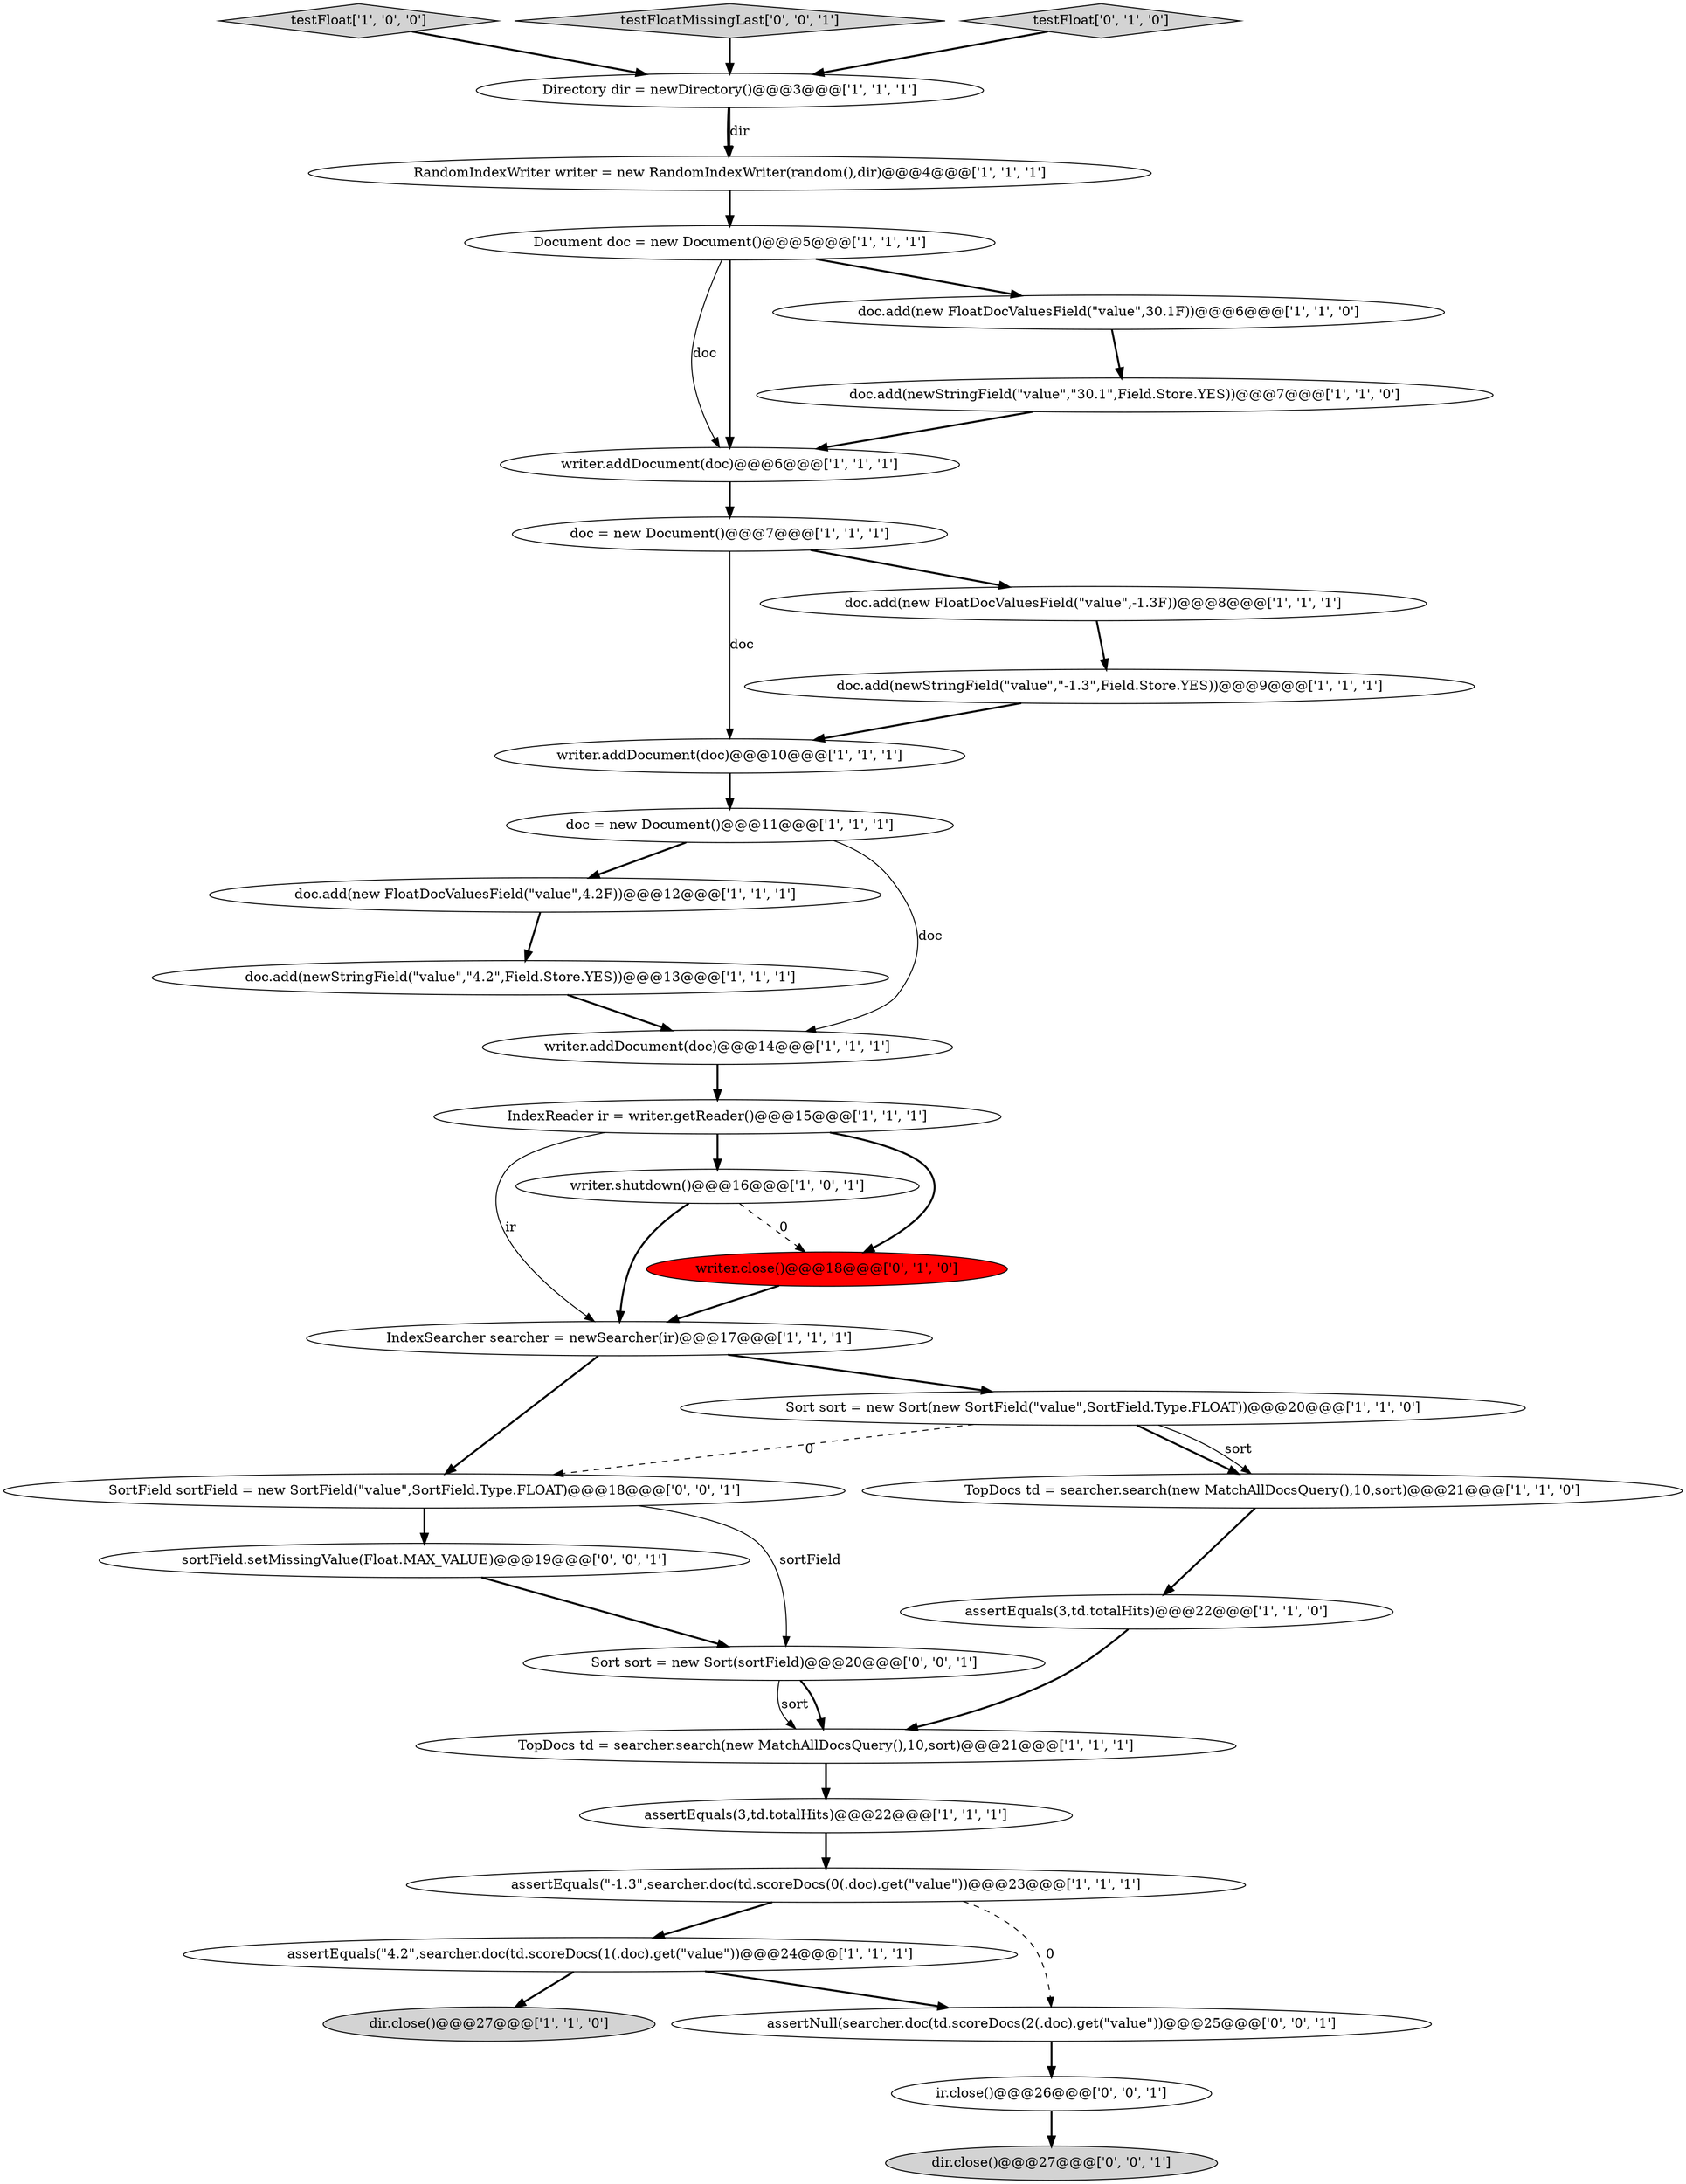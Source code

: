 digraph {
13 [style = filled, label = "writer.addDocument(doc)@@@6@@@['1', '1', '1']", fillcolor = white, shape = ellipse image = "AAA0AAABBB1BBB"];
21 [style = filled, label = "doc = new Document()@@@7@@@['1', '1', '1']", fillcolor = white, shape = ellipse image = "AAA0AAABBB1BBB"];
23 [style = filled, label = "doc.add(new FloatDocValuesField(\"value\",4.2F))@@@12@@@['1', '1', '1']", fillcolor = white, shape = ellipse image = "AAA0AAABBB1BBB"];
30 [style = filled, label = "SortField sortField = new SortField(\"value\",SortField.Type.FLOAT)@@@18@@@['0', '0', '1']", fillcolor = white, shape = ellipse image = "AAA0AAABBB3BBB"];
7 [style = filled, label = "doc.add(newStringField(\"value\",\"-1.3\",Field.Store.YES))@@@9@@@['1', '1', '1']", fillcolor = white, shape = ellipse image = "AAA0AAABBB1BBB"];
31 [style = filled, label = "ir.close()@@@26@@@['0', '0', '1']", fillcolor = white, shape = ellipse image = "AAA0AAABBB3BBB"];
20 [style = filled, label = "testFloat['1', '0', '0']", fillcolor = lightgray, shape = diamond image = "AAA0AAABBB1BBB"];
11 [style = filled, label = "writer.addDocument(doc)@@@10@@@['1', '1', '1']", fillcolor = white, shape = ellipse image = "AAA0AAABBB1BBB"];
32 [style = filled, label = "testFloatMissingLast['0', '0', '1']", fillcolor = lightgray, shape = diamond image = "AAA0AAABBB3BBB"];
5 [style = filled, label = "TopDocs td = searcher.search(new MatchAllDocsQuery(),10,sort)@@@21@@@['1', '1', '1']", fillcolor = white, shape = ellipse image = "AAA0AAABBB1BBB"];
24 [style = filled, label = "doc.add(new FloatDocValuesField(\"value\",30.1F))@@@6@@@['1', '1', '0']", fillcolor = white, shape = ellipse image = "AAA0AAABBB1BBB"];
33 [style = filled, label = "sortField.setMissingValue(Float.MAX_VALUE)@@@19@@@['0', '0', '1']", fillcolor = white, shape = ellipse image = "AAA0AAABBB3BBB"];
9 [style = filled, label = "writer.shutdown()@@@16@@@['1', '0', '1']", fillcolor = white, shape = ellipse image = "AAA0AAABBB1BBB"];
18 [style = filled, label = "assertEquals(\"4.2\",searcher.doc(td.scoreDocs(1(.doc).get(\"value\"))@@@24@@@['1', '1', '1']", fillcolor = white, shape = ellipse image = "AAA0AAABBB1BBB"];
25 [style = filled, label = "assertEquals(\"-1.3\",searcher.doc(td.scoreDocs(0(.doc).get(\"value\"))@@@23@@@['1', '1', '1']", fillcolor = white, shape = ellipse image = "AAA0AAABBB1BBB"];
34 [style = filled, label = "dir.close()@@@27@@@['0', '0', '1']", fillcolor = lightgray, shape = ellipse image = "AAA0AAABBB3BBB"];
16 [style = filled, label = "RandomIndexWriter writer = new RandomIndexWriter(random(),dir)@@@4@@@['1', '1', '1']", fillcolor = white, shape = ellipse image = "AAA0AAABBB1BBB"];
27 [style = filled, label = "testFloat['0', '1', '0']", fillcolor = lightgray, shape = diamond image = "AAA0AAABBB2BBB"];
22 [style = filled, label = "doc.add(newStringField(\"value\",\"30.1\",Field.Store.YES))@@@7@@@['1', '1', '0']", fillcolor = white, shape = ellipse image = "AAA0AAABBB1BBB"];
10 [style = filled, label = "assertEquals(3,td.totalHits)@@@22@@@['1', '1', '1']", fillcolor = white, shape = ellipse image = "AAA0AAABBB1BBB"];
1 [style = filled, label = "Sort sort = new Sort(new SortField(\"value\",SortField.Type.FLOAT))@@@20@@@['1', '1', '0']", fillcolor = white, shape = ellipse image = "AAA0AAABBB1BBB"];
0 [style = filled, label = "Directory dir = newDirectory()@@@3@@@['1', '1', '1']", fillcolor = white, shape = ellipse image = "AAA0AAABBB1BBB"];
6 [style = filled, label = "Document doc = new Document()@@@5@@@['1', '1', '1']", fillcolor = white, shape = ellipse image = "AAA0AAABBB1BBB"];
29 [style = filled, label = "Sort sort = new Sort(sortField)@@@20@@@['0', '0', '1']", fillcolor = white, shape = ellipse image = "AAA0AAABBB3BBB"];
2 [style = filled, label = "doc.add(newStringField(\"value\",\"4.2\",Field.Store.YES))@@@13@@@['1', '1', '1']", fillcolor = white, shape = ellipse image = "AAA0AAABBB1BBB"];
12 [style = filled, label = "doc = new Document()@@@11@@@['1', '1', '1']", fillcolor = white, shape = ellipse image = "AAA0AAABBB1BBB"];
17 [style = filled, label = "IndexSearcher searcher = newSearcher(ir)@@@17@@@['1', '1', '1']", fillcolor = white, shape = ellipse image = "AAA0AAABBB1BBB"];
26 [style = filled, label = "writer.close()@@@18@@@['0', '1', '0']", fillcolor = red, shape = ellipse image = "AAA1AAABBB2BBB"];
19 [style = filled, label = "writer.addDocument(doc)@@@14@@@['1', '1', '1']", fillcolor = white, shape = ellipse image = "AAA0AAABBB1BBB"];
15 [style = filled, label = "dir.close()@@@27@@@['1', '1', '0']", fillcolor = lightgray, shape = ellipse image = "AAA0AAABBB1BBB"];
14 [style = filled, label = "IndexReader ir = writer.getReader()@@@15@@@['1', '1', '1']", fillcolor = white, shape = ellipse image = "AAA0AAABBB1BBB"];
3 [style = filled, label = "doc.add(new FloatDocValuesField(\"value\",-1.3F))@@@8@@@['1', '1', '1']", fillcolor = white, shape = ellipse image = "AAA0AAABBB1BBB"];
4 [style = filled, label = "assertEquals(3,td.totalHits)@@@22@@@['1', '1', '0']", fillcolor = white, shape = ellipse image = "AAA0AAABBB1BBB"];
28 [style = filled, label = "assertNull(searcher.doc(td.scoreDocs(2(.doc).get(\"value\"))@@@25@@@['0', '0', '1']", fillcolor = white, shape = ellipse image = "AAA0AAABBB3BBB"];
8 [style = filled, label = "TopDocs td = searcher.search(new MatchAllDocsQuery(),10,sort)@@@21@@@['1', '1', '0']", fillcolor = white, shape = ellipse image = "AAA0AAABBB1BBB"];
5->10 [style = bold, label=""];
14->17 [style = solid, label="ir"];
0->16 [style = bold, label=""];
7->11 [style = bold, label=""];
2->19 [style = bold, label=""];
1->8 [style = bold, label=""];
29->5 [style = bold, label=""];
17->1 [style = bold, label=""];
30->33 [style = bold, label=""];
26->17 [style = bold, label=""];
27->0 [style = bold, label=""];
1->30 [style = dashed, label="0"];
16->6 [style = bold, label=""];
28->31 [style = bold, label=""];
32->0 [style = bold, label=""];
20->0 [style = bold, label=""];
18->15 [style = bold, label=""];
25->18 [style = bold, label=""];
9->17 [style = bold, label=""];
6->24 [style = bold, label=""];
11->12 [style = bold, label=""];
17->30 [style = bold, label=""];
24->22 [style = bold, label=""];
21->11 [style = solid, label="doc"];
18->28 [style = bold, label=""];
31->34 [style = bold, label=""];
29->5 [style = solid, label="sort"];
33->29 [style = bold, label=""];
30->29 [style = solid, label="sortField"];
14->26 [style = bold, label=""];
1->8 [style = solid, label="sort"];
6->13 [style = solid, label="doc"];
19->14 [style = bold, label=""];
3->7 [style = bold, label=""];
10->25 [style = bold, label=""];
0->16 [style = solid, label="dir"];
6->13 [style = bold, label=""];
9->26 [style = dashed, label="0"];
14->9 [style = bold, label=""];
12->23 [style = bold, label=""];
23->2 [style = bold, label=""];
25->28 [style = dashed, label="0"];
8->4 [style = bold, label=""];
13->21 [style = bold, label=""];
12->19 [style = solid, label="doc"];
4->5 [style = bold, label=""];
22->13 [style = bold, label=""];
21->3 [style = bold, label=""];
}
